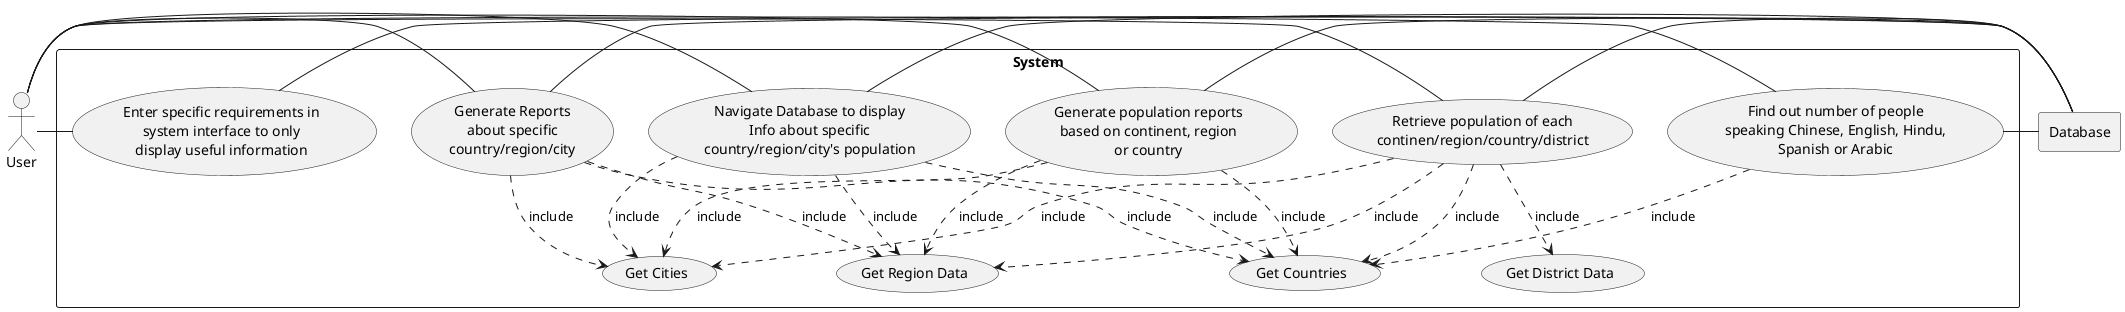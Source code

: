 @startuml
actor user as "User"

rectangle Database

rectangle "System" {
    usecase UC1 as "Navigate Database to display
    Info about specific
    country/region/city's population"
    usecase UC2 as "Generate Reports
    about specific
    country/region/city"
    usecase UC3 as "Enter specific requirements in
    system interface to only
    display useful information"
    usecase UC4 as "Retrieve population of each
    continen/region/country/district"
    usecase UC5 as "Find out number of people
    speaking Chinese, English, Hindu,
    Spanish or Arabic"
    usecase UC6 as "Generate population reports
    based on continent, region
    or country"

    usecase UCa as "Get Cities"
    usecase UCb as "Get Countries"
    usecase UCc as "Get Region Data"
    usecase UCd as "Get District Data"

    user - UC1
    user - UC2
    user - UC3
    user - UC4
    user - UC5
    user - UC6

    UC1 ..> UCa : include
    UC1 ..> UCb : include
    UC1 ..> UCc : include
    UC2 ..> UCa : include
    UC2 ..> UCb : include
    UC2 ..> UCc : include
    UC4 ..> UCa : include
    UC4 ..> UCb : include
    UC4 ..> UCc : include
    UC4 ..> UCd : include
    UC5 ..> UCb : include
    UC6 ..> UCa : include
    UC6 ..> UCb : include
    UC6 ..> UCc : include

    UC1 - Database
    UC2 - Database
    UC3 - Database
    UC4 - Database
    UC5 - Database
    UC6 - Database
}
@enduml